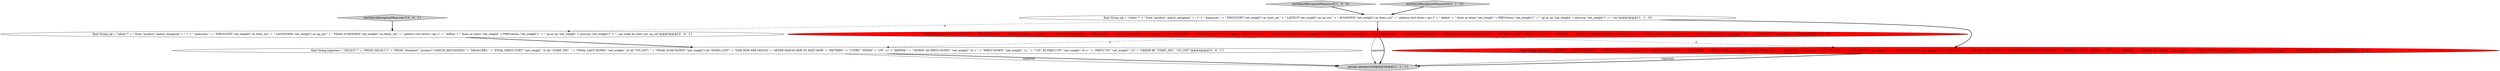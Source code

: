 digraph {
3 [style = filled, label = "testMatchRecognizeMeasures5['1', '0', '0']", fillcolor = lightgray, shape = diamond image = "AAA0AAABBB1BBB"];
8 [style = filled, label = "final String expected = \"SELECT *\" + \"FROM (SELECT *\" + \"FROM \"foodmart\".\"product\") MATCH_RECOGNIZE(\" + \"MEASURES \" + \"FINAL FIRST(\"STRT\".\"net_weight\", 0) AS \"START_NW\", \" + \"FINAL LAST(\"DOWN\".\"net_weight\", 0) AS \"UP_CNT\", \" + \"FINAL SUM(\"DOWN\".\"net_weight\") AS \"DOWN_CNT\"\" + \"ONE ROW PER MATCH\" + \"AFTER MATCH SKIP TO NEXT ROW\" + \"PATTERN \" + \"(\"STRT\" \"DOWN\" + \"UP\" +)\" + \"DEFINE \" + \"\"DOWN\" AS PREV(\"DOWN\".\"net_weight\", 0) < \" + \"PREV(\"DOWN\".\"net_weight\", 1), \" + \"\"UP\" AS PREV(\"UP\".\"net_weight\", 0) > \" + \"PREV(\"UP\".\"net_weight\", 1))\" + \"ORDER BY \"START_NW\", \"UP_CNT\"\"@@@4@@@['0', '0', '1']", fillcolor = white, shape = ellipse image = "AAA0AAABBB3BBB"];
2 [style = filled, label = "final String expected = \"SELECT *\" + \"FROM (SELECT *\" + \"FROM \"foodmart\".\"product\") \" + \"MATCH_RECOGNIZE(\" + \"MEASURES \" + \"FINAL FIRST(\"STRT\".\"net_weight\", 0) AS \"START_NW\", \" + \"FINAL LAST(\"UP\".\"net_weight\", 0) AS \"UP_CNT\", \" + \"FINAL (SUM(\"DOWN\".\"net_weight\") / COUNT(\"DOWN\".\"net_weight\")) \" + \"AS \"DOWN_CNT\"\" + \"ONE ROW PER MATCH\" + \"AFTER MATCH SKIP TO NEXT ROW\" + \"PATTERN (\"STRT\" \"DOWN\" + \"UP\" +)\" + \"DEFINE \" + \"\"DOWN\" AS PREV(\"DOWN\".\"net_weight\", 0) < \" + \"PREV(\"DOWN\".\"net_weight\", 1), \" + \"\"UP\" AS PREV(\"UP\".\"net_weight\", 0) > \" + \"PREV(\"UP\".\"net_weight\", 1))\"@@@4@@@['1', '0', '0']", fillcolor = red, shape = ellipse image = "AAA1AAABBB1BBB"];
0 [style = filled, label = "sql(sql).ok(expected)@@@5@@@['1', '1', '1']", fillcolor = lightgray, shape = ellipse image = "AAA0AAABBB1BBB"];
7 [style = filled, label = "testMatchRecognizeMeasures7['0', '0', '1']", fillcolor = lightgray, shape = diamond image = "AAA0AAABBB3BBB"];
5 [style = filled, label = "final String expected = \"SELECT *\" + \"FROM (SELECT *\" + \"FROM \"foodmart\".\"product\") \" + \"MATCH_RECOGNIZE(\" + \"MEASURES \" + \"FIRST(\"STRT\".\"net_weight\", 0) AS \"START_NW\", \" + \"LAST(\"UP\".\"net_weight\", 0) AS \"UP_CNT\", \" + \"SUM(\"DOWN\".\"net_weight\") / \" + \"COUNT(\"DOWN\".\"net_weight\") AS \"DOWN_CNT\"\" + \"ONE ROW PER MATCH\" + \"AFTER MATCH SKIP TO NEXT ROW\" + \"PATTERN (\"STRT\" \"DOWN\" + \"UP\" +)\" + \"DEFINE \" + \"\"DOWN\" AS \"DOWN\".\"net_weight\" < \" + \"PREV(\"DOWN\".\"net_weight\", 1), \" + \"\"UP\" AS \"UP\".\"net_weight\" > \" + \"PREV(\"UP\".\"net_weight\", 1))\"@@@4@@@['0', '1', '0']", fillcolor = red, shape = ellipse image = "AAA1AAABBB2BBB"];
1 [style = filled, label = "final String sql = \"select *\" + \" from \"product\" match_recognize\" + \" (\" + \" measures \" + \" FIRST(STRT.\"net_weight\") as start_nw,\" + \" LAST(UP.\"net_weight\") as up_cnt,\" + \" AVG(DOWN.\"net_weight\") as down_cnt\" + \" pattern (strt down+ up+)\" + \" define\" + \" down as down.\"net_weight\" < PREV(down.\"net_weight\"),\" + \" up as up.\"net_weight\" > prev(up.\"net_weight\")\" + \" ) mr\"@@@3@@@['1', '1', '0']", fillcolor = white, shape = ellipse image = "AAA0AAABBB1BBB"];
6 [style = filled, label = "final String sql = \"select *\" + \" from \"product\" match_recognize\" + \" (\" + \" measures \" + \" FIRST(STRT.\"net_weight\") as start_nw,\" + \" LAST(DOWN.\"net_weight\") as up_cnt,\" + \" FINAL SUM(DOWN.\"net_weight\") as down_cnt\" + \" pattern (strt down+ up+)\" + \" define\" + \" down as down.\"net_weight\" < PREV(down.\"net_weight\"),\" + \" up as up.\"net_weight\" > prev(up.\"net_weight\")\" + \" ) mr order by start_nw, up_cnt\"@@@3@@@['0', '0', '1']", fillcolor = white, shape = ellipse image = "AAA0AAABBB3BBB"];
4 [style = filled, label = "testMatchRecognizeMeasures5['0', '1', '0']", fillcolor = lightgray, shape = diamond image = "AAA0AAABBB2BBB"];
1->5 [style = bold, label=""];
8->0 [style = bold, label=""];
2->0 [style = solid, label="expected"];
2->5 [style = dashed, label="0"];
1->2 [style = bold, label=""];
2->0 [style = bold, label=""];
4->1 [style = bold, label=""];
7->6 [style = bold, label=""];
8->0 [style = solid, label="expected"];
3->1 [style = bold, label=""];
5->0 [style = bold, label=""];
5->0 [style = solid, label="expected"];
2->8 [style = dashed, label="0"];
1->6 [style = dashed, label="0"];
6->8 [style = bold, label=""];
}
